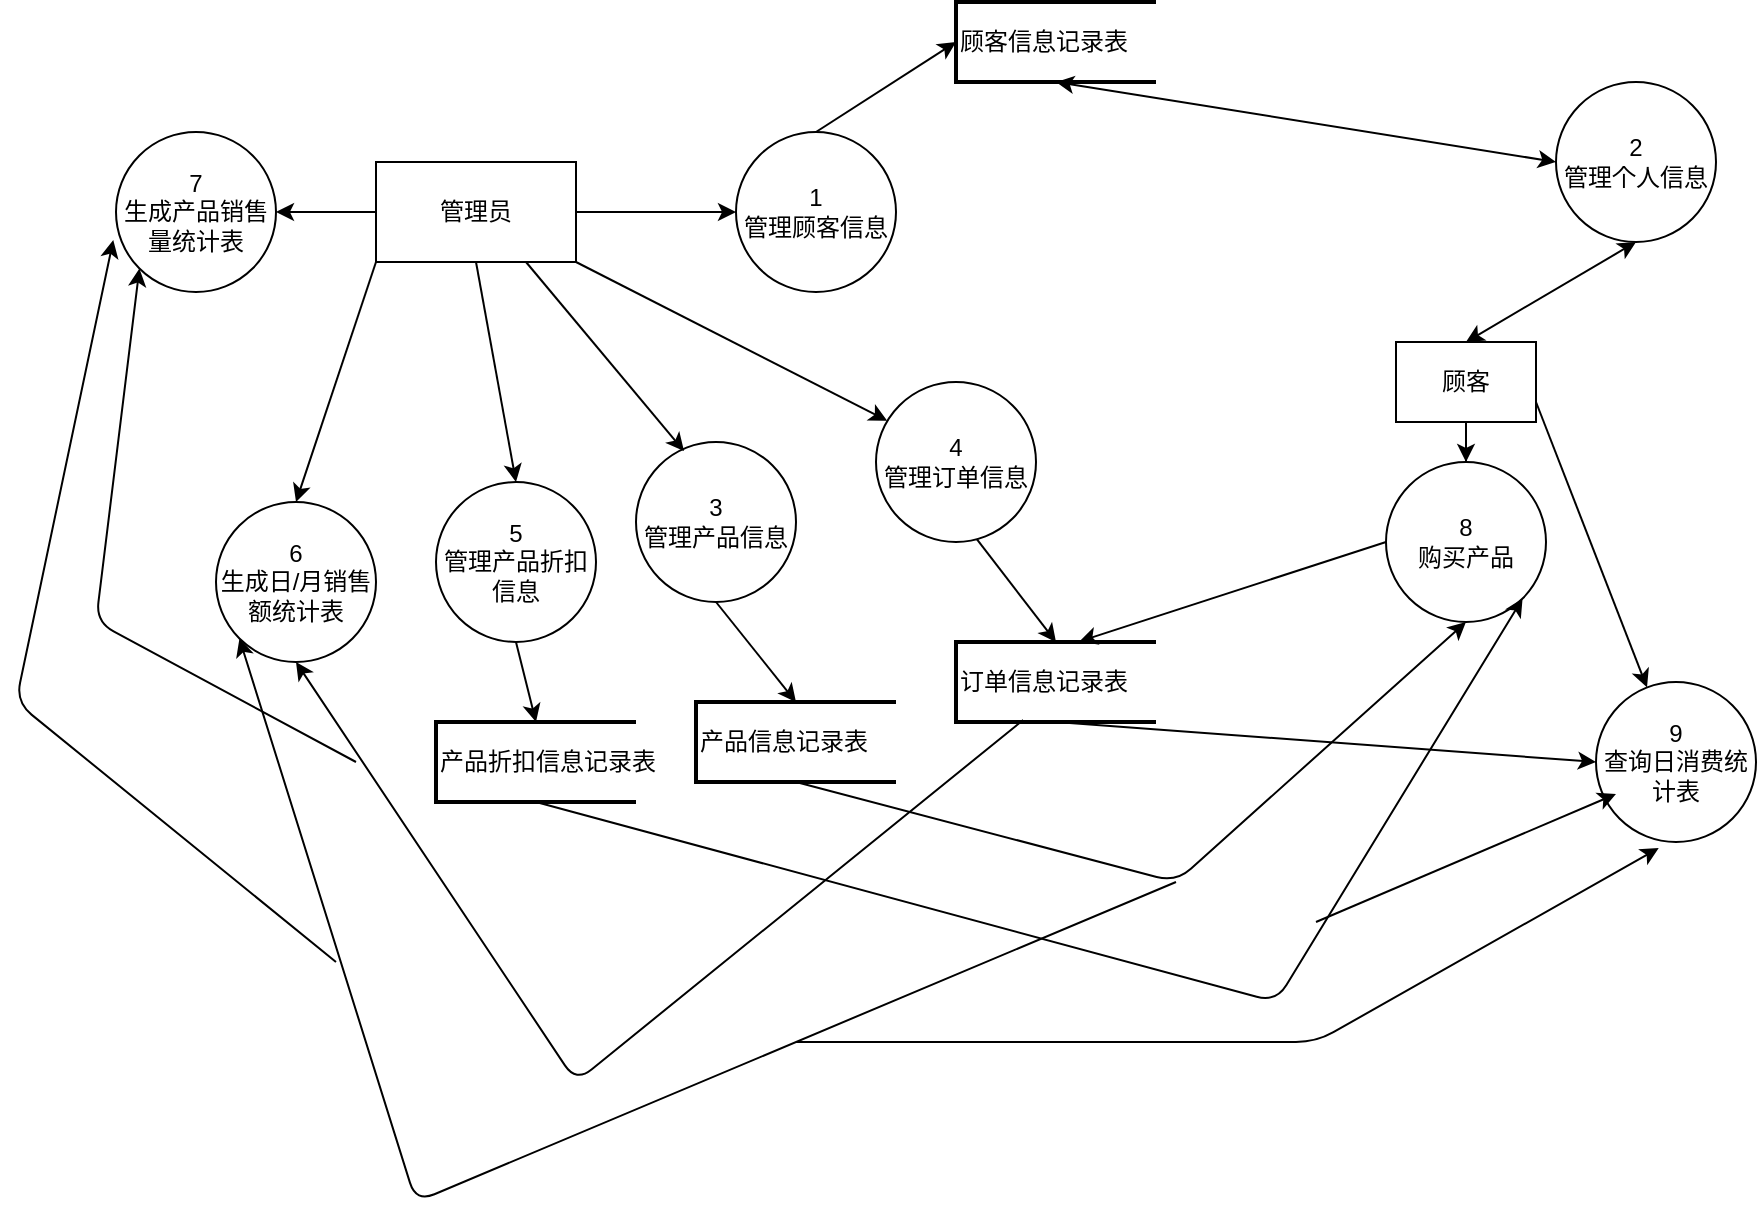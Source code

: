 <mxfile version="14.1.8" type="github">
  <diagram id="ngyVM8JQiC7A4kfKxXJK" name="Page-1">
    <mxGraphModel dx="2317" dy="619" grid="1" gridSize="10" guides="1" tooltips="1" connect="1" arrows="1" fold="1" page="1" pageScale="1" pageWidth="827" pageHeight="1169" math="0" shadow="0">
      <root>
        <mxCell id="0" />
        <mxCell id="1" parent="0" />
        <mxCell id="viiDzJAV20nZqete5Nnj-3" style="edgeStyle=orthogonalEdgeStyle;rounded=0;orthogonalLoop=1;jettySize=auto;html=1;exitX=1;exitY=0.5;exitDx=0;exitDy=0;" edge="1" parent="1" source="viiDzJAV20nZqete5Nnj-1" target="viiDzJAV20nZqete5Nnj-2">
          <mxGeometry relative="1" as="geometry" />
        </mxCell>
        <mxCell id="viiDzJAV20nZqete5Nnj-1" value="管理员" style="rounded=0;whiteSpace=wrap;html=1;" vertex="1" parent="1">
          <mxGeometry x="100" y="110" width="100" height="50" as="geometry" />
        </mxCell>
        <mxCell id="viiDzJAV20nZqete5Nnj-2" value="1&lt;br&gt;管理顾客信息" style="ellipse;whiteSpace=wrap;html=1;aspect=fixed;" vertex="1" parent="1">
          <mxGeometry x="280" y="95" width="80" height="80" as="geometry" />
        </mxCell>
        <mxCell id="viiDzJAV20nZqete5Nnj-6" value="顾客信息记录表" style="strokeWidth=2;html=1;shape=mxgraph.flowchart.annotation_1;align=left;pointerEvents=1;" vertex="1" parent="1">
          <mxGeometry x="390" y="30" width="100" height="40" as="geometry" />
        </mxCell>
        <mxCell id="viiDzJAV20nZqete5Nnj-7" value="" style="endArrow=classic;html=1;exitX=0.5;exitY=0;exitDx=0;exitDy=0;entryX=0;entryY=0.5;entryDx=0;entryDy=0;entryPerimeter=0;" edge="1" parent="1" source="viiDzJAV20nZqete5Nnj-2" target="viiDzJAV20nZqete5Nnj-6">
          <mxGeometry width="50" height="50" relative="1" as="geometry">
            <mxPoint x="390" y="330" as="sourcePoint" />
            <mxPoint x="440" y="280" as="targetPoint" />
          </mxGeometry>
        </mxCell>
        <mxCell id="viiDzJAV20nZqete5Nnj-26" style="edgeStyle=orthogonalEdgeStyle;rounded=0;orthogonalLoop=1;jettySize=auto;html=1;exitX=0.5;exitY=1;exitDx=0;exitDy=0;" edge="1" parent="1" source="viiDzJAV20nZqete5Nnj-9" target="viiDzJAV20nZqete5Nnj-27">
          <mxGeometry relative="1" as="geometry">
            <mxPoint x="645" y="300" as="targetPoint" />
          </mxGeometry>
        </mxCell>
        <mxCell id="viiDzJAV20nZqete5Nnj-9" value="顾客" style="rounded=0;whiteSpace=wrap;html=1;" vertex="1" parent="1">
          <mxGeometry x="610" y="200" width="70" height="40" as="geometry" />
        </mxCell>
        <mxCell id="viiDzJAV20nZqete5Nnj-10" value="2&lt;br&gt;管理个人信息" style="ellipse;whiteSpace=wrap;html=1;aspect=fixed;" vertex="1" parent="1">
          <mxGeometry x="690" y="70" width="80" height="80" as="geometry" />
        </mxCell>
        <mxCell id="viiDzJAV20nZqete5Nnj-11" value="" style="endArrow=classic;startArrow=classic;html=1;exitX=0.5;exitY=0;exitDx=0;exitDy=0;entryX=0.5;entryY=1;entryDx=0;entryDy=0;" edge="1" parent="1" source="viiDzJAV20nZqete5Nnj-9" target="viiDzJAV20nZqete5Nnj-10">
          <mxGeometry width="50" height="50" relative="1" as="geometry">
            <mxPoint x="390" y="330" as="sourcePoint" />
            <mxPoint x="440" y="280" as="targetPoint" />
          </mxGeometry>
        </mxCell>
        <mxCell id="viiDzJAV20nZqete5Nnj-12" value="" style="endArrow=classic;startArrow=classic;html=1;exitX=0.5;exitY=1;exitDx=0;exitDy=0;exitPerimeter=0;entryX=0;entryY=0.5;entryDx=0;entryDy=0;" edge="1" parent="1" source="viiDzJAV20nZqete5Nnj-6" target="viiDzJAV20nZqete5Nnj-10">
          <mxGeometry width="50" height="50" relative="1" as="geometry">
            <mxPoint x="390" y="330" as="sourcePoint" />
            <mxPoint x="440" y="280" as="targetPoint" />
          </mxGeometry>
        </mxCell>
        <mxCell id="viiDzJAV20nZqete5Nnj-13" value="6&lt;br&gt;生成日/月销售额统计表" style="ellipse;whiteSpace=wrap;html=1;aspect=fixed;" vertex="1" parent="1">
          <mxGeometry x="20" y="280" width="80" height="80" as="geometry" />
        </mxCell>
        <mxCell id="viiDzJAV20nZqete5Nnj-14" value="3&lt;br&gt;管理产品信息" style="ellipse;whiteSpace=wrap;html=1;aspect=fixed;" vertex="1" parent="1">
          <mxGeometry x="230" y="250" width="80" height="80" as="geometry" />
        </mxCell>
        <mxCell id="viiDzJAV20nZqete5Nnj-15" value="4&lt;br&gt;管理订单信息" style="ellipse;whiteSpace=wrap;html=1;aspect=fixed;" vertex="1" parent="1">
          <mxGeometry x="350" y="220" width="80" height="80" as="geometry" />
        </mxCell>
        <mxCell id="viiDzJAV20nZqete5Nnj-16" value="5&lt;br&gt;管理产品折扣信息" style="ellipse;whiteSpace=wrap;html=1;aspect=fixed;" vertex="1" parent="1">
          <mxGeometry x="130" y="270" width="80" height="80" as="geometry" />
        </mxCell>
        <mxCell id="viiDzJAV20nZqete5Nnj-18" value="" style="endArrow=classic;html=1;exitX=0.75;exitY=1;exitDx=0;exitDy=0;entryX=0.3;entryY=0.057;entryDx=0;entryDy=0;entryPerimeter=0;" edge="1" parent="1" source="viiDzJAV20nZqete5Nnj-1" target="viiDzJAV20nZqete5Nnj-14">
          <mxGeometry width="50" height="50" relative="1" as="geometry">
            <mxPoint x="390" y="330" as="sourcePoint" />
            <mxPoint x="440" y="280" as="targetPoint" />
          </mxGeometry>
        </mxCell>
        <mxCell id="viiDzJAV20nZqete5Nnj-19" value="" style="endArrow=classic;html=1;exitX=1;exitY=1;exitDx=0;exitDy=0;entryX=0.07;entryY=0.242;entryDx=0;entryDy=0;entryPerimeter=0;" edge="1" parent="1" source="viiDzJAV20nZqete5Nnj-1" target="viiDzJAV20nZqete5Nnj-15">
          <mxGeometry width="50" height="50" relative="1" as="geometry">
            <mxPoint x="390" y="330" as="sourcePoint" />
            <mxPoint x="440" y="280" as="targetPoint" />
          </mxGeometry>
        </mxCell>
        <mxCell id="viiDzJAV20nZqete5Nnj-21" value="订单信息记录表" style="strokeWidth=2;html=1;shape=mxgraph.flowchart.annotation_1;align=left;pointerEvents=1;" vertex="1" parent="1">
          <mxGeometry x="390" y="350" width="100" height="40" as="geometry" />
        </mxCell>
        <mxCell id="viiDzJAV20nZqete5Nnj-22" value="产品信息记录表" style="strokeWidth=2;html=1;shape=mxgraph.flowchart.annotation_1;align=left;pointerEvents=1;" vertex="1" parent="1">
          <mxGeometry x="260" y="380" width="100" height="40" as="geometry" />
        </mxCell>
        <mxCell id="viiDzJAV20nZqete5Nnj-24" value="" style="endArrow=classic;html=1;exitX=0.63;exitY=0.982;exitDx=0;exitDy=0;exitPerimeter=0;entryX=0.5;entryY=0;entryDx=0;entryDy=0;entryPerimeter=0;" edge="1" parent="1" source="viiDzJAV20nZqete5Nnj-15" target="viiDzJAV20nZqete5Nnj-21">
          <mxGeometry width="50" height="50" relative="1" as="geometry">
            <mxPoint x="390" y="330" as="sourcePoint" />
            <mxPoint x="440" y="280" as="targetPoint" />
          </mxGeometry>
        </mxCell>
        <mxCell id="viiDzJAV20nZqete5Nnj-25" value="" style="endArrow=classic;html=1;exitX=0.5;exitY=1;exitDx=0;exitDy=0;entryX=0.5;entryY=0;entryDx=0;entryDy=0;entryPerimeter=0;" edge="1" parent="1" source="viiDzJAV20nZqete5Nnj-14" target="viiDzJAV20nZqete5Nnj-22">
          <mxGeometry width="50" height="50" relative="1" as="geometry">
            <mxPoint x="390" y="330" as="sourcePoint" />
            <mxPoint x="440" y="280" as="targetPoint" />
          </mxGeometry>
        </mxCell>
        <mxCell id="viiDzJAV20nZqete5Nnj-27" value="8&lt;br&gt;购买产品" style="ellipse;whiteSpace=wrap;html=1;aspect=fixed;" vertex="1" parent="1">
          <mxGeometry x="605" y="260" width="80" height="80" as="geometry" />
        </mxCell>
        <mxCell id="viiDzJAV20nZqete5Nnj-29" value="" style="endArrow=classic;html=1;exitX=0.5;exitY=1;exitDx=0;exitDy=0;exitPerimeter=0;entryX=0.5;entryY=1;entryDx=0;entryDy=0;" edge="1" parent="1" source="viiDzJAV20nZqete5Nnj-22" target="viiDzJAV20nZqete5Nnj-27">
          <mxGeometry width="50" height="50" relative="1" as="geometry">
            <mxPoint x="390" y="330" as="sourcePoint" />
            <mxPoint x="440" y="280" as="targetPoint" />
            <Array as="points">
              <mxPoint x="500" y="470" />
            </Array>
          </mxGeometry>
        </mxCell>
        <mxCell id="viiDzJAV20nZqete5Nnj-34" value="" style="endArrow=classic;html=1;exitX=0;exitY=0.5;exitDx=0;exitDy=0;entryX=0.616;entryY=-0.005;entryDx=0;entryDy=0;entryPerimeter=0;" edge="1" parent="1" source="viiDzJAV20nZqete5Nnj-27" target="viiDzJAV20nZqete5Nnj-21">
          <mxGeometry width="50" height="50" relative="1" as="geometry">
            <mxPoint x="390" y="330" as="sourcePoint" />
            <mxPoint x="440" y="280" as="targetPoint" />
          </mxGeometry>
        </mxCell>
        <mxCell id="viiDzJAV20nZqete5Nnj-36" value="" style="endArrow=classic;html=1;exitX=0.5;exitY=1;exitDx=0;exitDy=0;" edge="1" parent="1" source="viiDzJAV20nZqete5Nnj-16">
          <mxGeometry width="50" height="50" relative="1" as="geometry">
            <mxPoint x="390" y="330" as="sourcePoint" />
            <mxPoint x="180" y="390" as="targetPoint" />
          </mxGeometry>
        </mxCell>
        <mxCell id="viiDzJAV20nZqete5Nnj-37" value="产品折扣信息记录表" style="strokeWidth=2;html=1;shape=mxgraph.flowchart.annotation_1;align=left;pointerEvents=1;" vertex="1" parent="1">
          <mxGeometry x="130" y="390" width="100" height="40" as="geometry" />
        </mxCell>
        <mxCell id="viiDzJAV20nZqete5Nnj-38" value="" style="endArrow=classic;html=1;exitX=0.5;exitY=1;exitDx=0;exitDy=0;exitPerimeter=0;entryX=1;entryY=1;entryDx=0;entryDy=0;" edge="1" parent="1" source="viiDzJAV20nZqete5Nnj-37" target="viiDzJAV20nZqete5Nnj-27">
          <mxGeometry width="50" height="50" relative="1" as="geometry">
            <mxPoint x="390" y="330" as="sourcePoint" />
            <mxPoint x="440" y="280" as="targetPoint" />
            <Array as="points">
              <mxPoint x="550" y="530" />
            </Array>
          </mxGeometry>
        </mxCell>
        <mxCell id="viiDzJAV20nZqete5Nnj-42" value="" style="endArrow=classic;html=1;exitX=0.5;exitY=1;exitDx=0;exitDy=0;entryX=0.5;entryY=0;entryDx=0;entryDy=0;" edge="1" parent="1" source="viiDzJAV20nZqete5Nnj-1" target="viiDzJAV20nZqete5Nnj-16">
          <mxGeometry width="50" height="50" relative="1" as="geometry">
            <mxPoint x="390" y="330" as="sourcePoint" />
            <mxPoint x="440" y="280" as="targetPoint" />
          </mxGeometry>
        </mxCell>
        <mxCell id="viiDzJAV20nZqete5Nnj-43" value="" style="endArrow=classic;html=1;exitX=0;exitY=1;exitDx=0;exitDy=0;entryX=0.5;entryY=0;entryDx=0;entryDy=0;" edge="1" parent="1" source="viiDzJAV20nZqete5Nnj-1" target="viiDzJAV20nZqete5Nnj-13">
          <mxGeometry width="50" height="50" relative="1" as="geometry">
            <mxPoint x="390" y="330" as="sourcePoint" />
            <mxPoint x="440" y="280" as="targetPoint" />
          </mxGeometry>
        </mxCell>
        <mxCell id="viiDzJAV20nZqete5Nnj-44" value="" style="endArrow=classic;html=1;exitX=0.336;exitY=0.975;exitDx=0;exitDy=0;exitPerimeter=0;entryX=0.5;entryY=1;entryDx=0;entryDy=0;" edge="1" parent="1" source="viiDzJAV20nZqete5Nnj-21" target="viiDzJAV20nZqete5Nnj-13">
          <mxGeometry width="50" height="50" relative="1" as="geometry">
            <mxPoint x="390" y="330" as="sourcePoint" />
            <mxPoint x="440" y="280" as="targetPoint" />
            <Array as="points">
              <mxPoint x="200" y="570" />
            </Array>
          </mxGeometry>
        </mxCell>
        <mxCell id="viiDzJAV20nZqete5Nnj-46" value="" style="endArrow=classic;html=1;exitX=0;exitY=0.5;exitDx=0;exitDy=0;" edge="1" parent="1" source="viiDzJAV20nZqete5Nnj-1" target="viiDzJAV20nZqete5Nnj-47">
          <mxGeometry width="50" height="50" relative="1" as="geometry">
            <mxPoint x="390" y="270" as="sourcePoint" />
            <mxPoint x="50" y="135" as="targetPoint" />
          </mxGeometry>
        </mxCell>
        <mxCell id="viiDzJAV20nZqete5Nnj-47" value="7&lt;br&gt;生成产品销售量统计表" style="ellipse;whiteSpace=wrap;html=1;aspect=fixed;" vertex="1" parent="1">
          <mxGeometry x="-30" y="95" width="80" height="80" as="geometry" />
        </mxCell>
        <mxCell id="viiDzJAV20nZqete5Nnj-48" value="" style="endArrow=classic;html=1;entryX=0;entryY=1;entryDx=0;entryDy=0;" edge="1" parent="1" target="viiDzJAV20nZqete5Nnj-13">
          <mxGeometry width="50" height="50" relative="1" as="geometry">
            <mxPoint x="500" y="470" as="sourcePoint" />
            <mxPoint x="440" y="420" as="targetPoint" />
            <Array as="points">
              <mxPoint x="120" y="630" />
            </Array>
          </mxGeometry>
        </mxCell>
        <mxCell id="viiDzJAV20nZqete5Nnj-49" value="" style="endArrow=classic;html=1;entryX=0;entryY=1;entryDx=0;entryDy=0;" edge="1" parent="1" target="viiDzJAV20nZqete5Nnj-47">
          <mxGeometry width="50" height="50" relative="1" as="geometry">
            <mxPoint x="90" y="410" as="sourcePoint" />
            <mxPoint x="440" y="520" as="targetPoint" />
            <Array as="points">
              <mxPoint x="-40" y="340" />
            </Array>
          </mxGeometry>
        </mxCell>
        <mxCell id="viiDzJAV20nZqete5Nnj-50" value="" style="endArrow=classic;html=1;entryX=-0.017;entryY=0.675;entryDx=0;entryDy=0;entryPerimeter=0;" edge="1" parent="1" target="viiDzJAV20nZqete5Nnj-47">
          <mxGeometry width="50" height="50" relative="1" as="geometry">
            <mxPoint x="80" y="510" as="sourcePoint" />
            <mxPoint x="-201.6" y="220" as="targetPoint" />
            <Array as="points">
              <mxPoint x="-80" y="380" />
            </Array>
          </mxGeometry>
        </mxCell>
        <mxCell id="viiDzJAV20nZqete5Nnj-51" value="" style="endArrow=classic;html=1;exitX=1;exitY=0.75;exitDx=0;exitDy=0;" edge="1" parent="1" source="viiDzJAV20nZqete5Nnj-9" target="viiDzJAV20nZqete5Nnj-52">
          <mxGeometry width="50" height="50" relative="1" as="geometry">
            <mxPoint x="620" y="320" as="sourcePoint" />
            <mxPoint x="750" y="410" as="targetPoint" />
          </mxGeometry>
        </mxCell>
        <mxCell id="viiDzJAV20nZqete5Nnj-52" value="9&lt;br&gt;查询日消费统计表" style="ellipse;whiteSpace=wrap;html=1;aspect=fixed;" vertex="1" parent="1">
          <mxGeometry x="710" y="370" width="80" height="80" as="geometry" />
        </mxCell>
        <mxCell id="viiDzJAV20nZqete5Nnj-53" value="" style="endArrow=classic;html=1;exitX=0.5;exitY=1;exitDx=0;exitDy=0;exitPerimeter=0;entryX=0;entryY=0.5;entryDx=0;entryDy=0;" edge="1" parent="1" source="viiDzJAV20nZqete5Nnj-21" target="viiDzJAV20nZqete5Nnj-52">
          <mxGeometry width="50" height="50" relative="1" as="geometry">
            <mxPoint x="620" y="520" as="sourcePoint" />
            <mxPoint x="670" y="470" as="targetPoint" />
          </mxGeometry>
        </mxCell>
        <mxCell id="viiDzJAV20nZqete5Nnj-54" value="" style="endArrow=classic;html=1;entryX=0.392;entryY=1.038;entryDx=0;entryDy=0;entryPerimeter=0;" edge="1" parent="1" target="viiDzJAV20nZqete5Nnj-52">
          <mxGeometry width="50" height="50" relative="1" as="geometry">
            <mxPoint x="310" y="550" as="sourcePoint" />
            <mxPoint x="670" y="470" as="targetPoint" />
            <Array as="points">
              <mxPoint x="570" y="550" />
            </Array>
          </mxGeometry>
        </mxCell>
        <mxCell id="viiDzJAV20nZqete5Nnj-55" value="" style="endArrow=classic;html=1;" edge="1" parent="1">
          <mxGeometry width="50" height="50" relative="1" as="geometry">
            <mxPoint x="570" y="490" as="sourcePoint" />
            <mxPoint x="720" y="426" as="targetPoint" />
          </mxGeometry>
        </mxCell>
      </root>
    </mxGraphModel>
  </diagram>
</mxfile>
